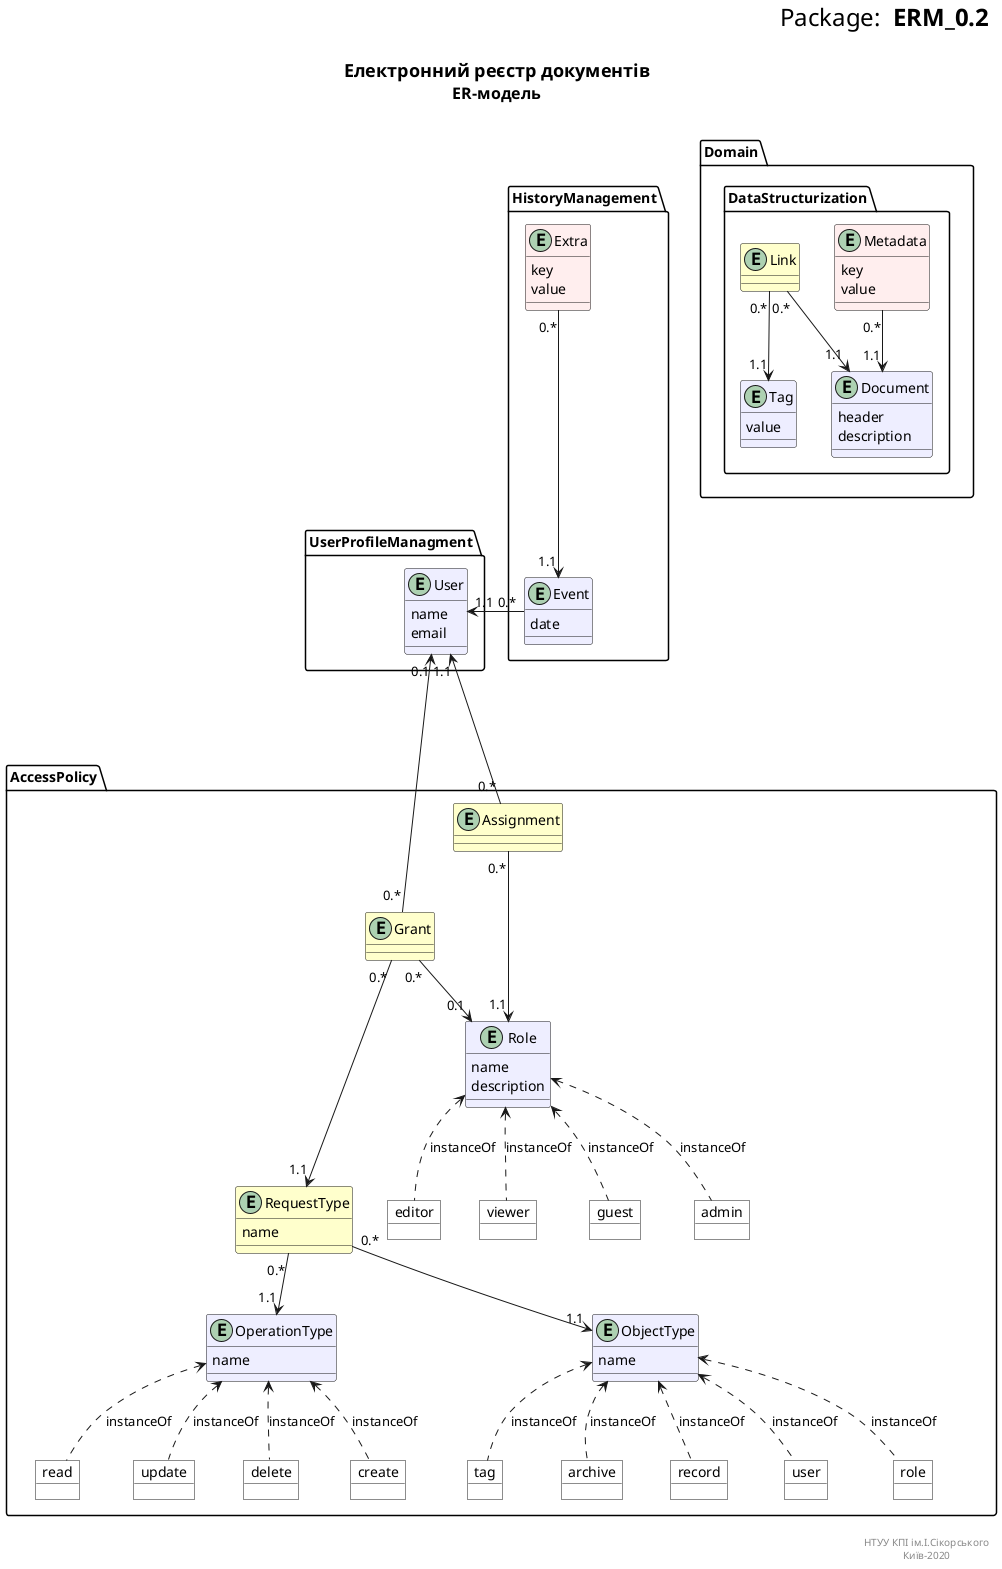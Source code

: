 @startuml
right header
<font size=24 color=black>Package: <b> ERM_0.2

end header

title
<font size=18 color=black> Електронний реєстр документів
<font size=16 color=black> ER-модель

end title

package Domain {
	
	package DataStructurization {
		entity Document #eeeeff {
			header
			description
		}
		
		entity Metadata #ffeeee {
                        key
                        value
                }

		entity Tag #eeeeff {
			value
		}
	
		entity Link #ffffcc
	
	}
}


package AccessPolicy {
	
	entity Role #eeeeff {
		name
		description
	}

	entity Assignment #ffffcc
	
	entity OperationType #eeeeff {
		name
	}
	
	entity ObjectType #eeeeff {
		name
	}
	
	entity RequestType #ffffcc {
		name
	}
	
	entity Grant #ffffcc
	
	object archive #ffffff
	object record #ffffff
	object user #ffffff
	object role #ffffff
	object tag #ffffff
	
	
	object create #ffffff
	object read #ffffff
	object update #ffffff
	object delete #ffffff
	
	object admin #ffffff
	object editor #ffffff
	object viewer #ffffff
	object guest #ffffff
}

package UserProfileManagment {
	entity User #eeeeff {
		name
		email
	}
}


package HistoryManagement {
        entity Event #eeeeff {
                date
        }
        entity Extra #ffeeee {
                key
                value
        }
}

Link "0.*" --> "1.1" Document
Link "0.*" --> "1.1" Tag

Metadata "0.*" --> "1.1" Document

Assignment "0.*" ---> "1.1" User
Assignment "0.*" ---> "1.1" Role

RequestType "0.*" --> "1.1" OperationType
RequestType "0.*" --> "1.1" ObjectType

Grant "0.*" ---u-> "0.1" User
Grant "0.*" --> "0.1" Role
Grant "0.*" ---> "1.1" RequestType

Event "0.*" -l---> "1.1" User

Extra "0.*" ---> "1.1" Event

ObjectType <.. archive : instanceOf
ObjectType <.. record : instanceOf
ObjectType <.. user : instanceOf
ObjectType <.. role : instanceOf
ObjectType <.. tag : instanceOf

OperationType <.. create : instanceOf
OperationType <.. read : instanceOf
OperationType <.. update : instanceOf
OperationType <.. delete : instanceOf

Role <.. admin : instanceOf
Role <.. editor : instanceOf
Role <.. viewer : instanceOf
Role <.. guest : instanceOf

right footer

НТУУ КПІ ім.І.Сікорського
Київ-2020
end footer
@enduml

